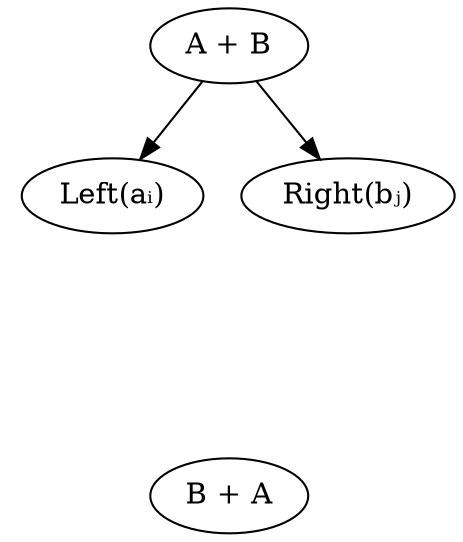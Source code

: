 digraph {
    AorB[label="A + B"]
    LeftA[label="Left(aᵢ)" class="value"]
    RightB[label="Right(bⱼ)" class="value"]

    AorB -> LeftA
    AorB -> RightB

    BorA[label="B + A"]
    LeftB[label="Left(bⱼ)" class="value" style=invis]
    RightA[label="Right(aᵢ)" class="value" style=invis]

    LeftB -> BorA[dir=back style=invis]
    RightA -> BorA[dir=back style=invis]

    LeftA -> RightA[style=invis]
    RightA -> LeftA[style=invis]
    LeftB -> RightB[style=invis]
    RightB -> LeftB[style=invis]
}
